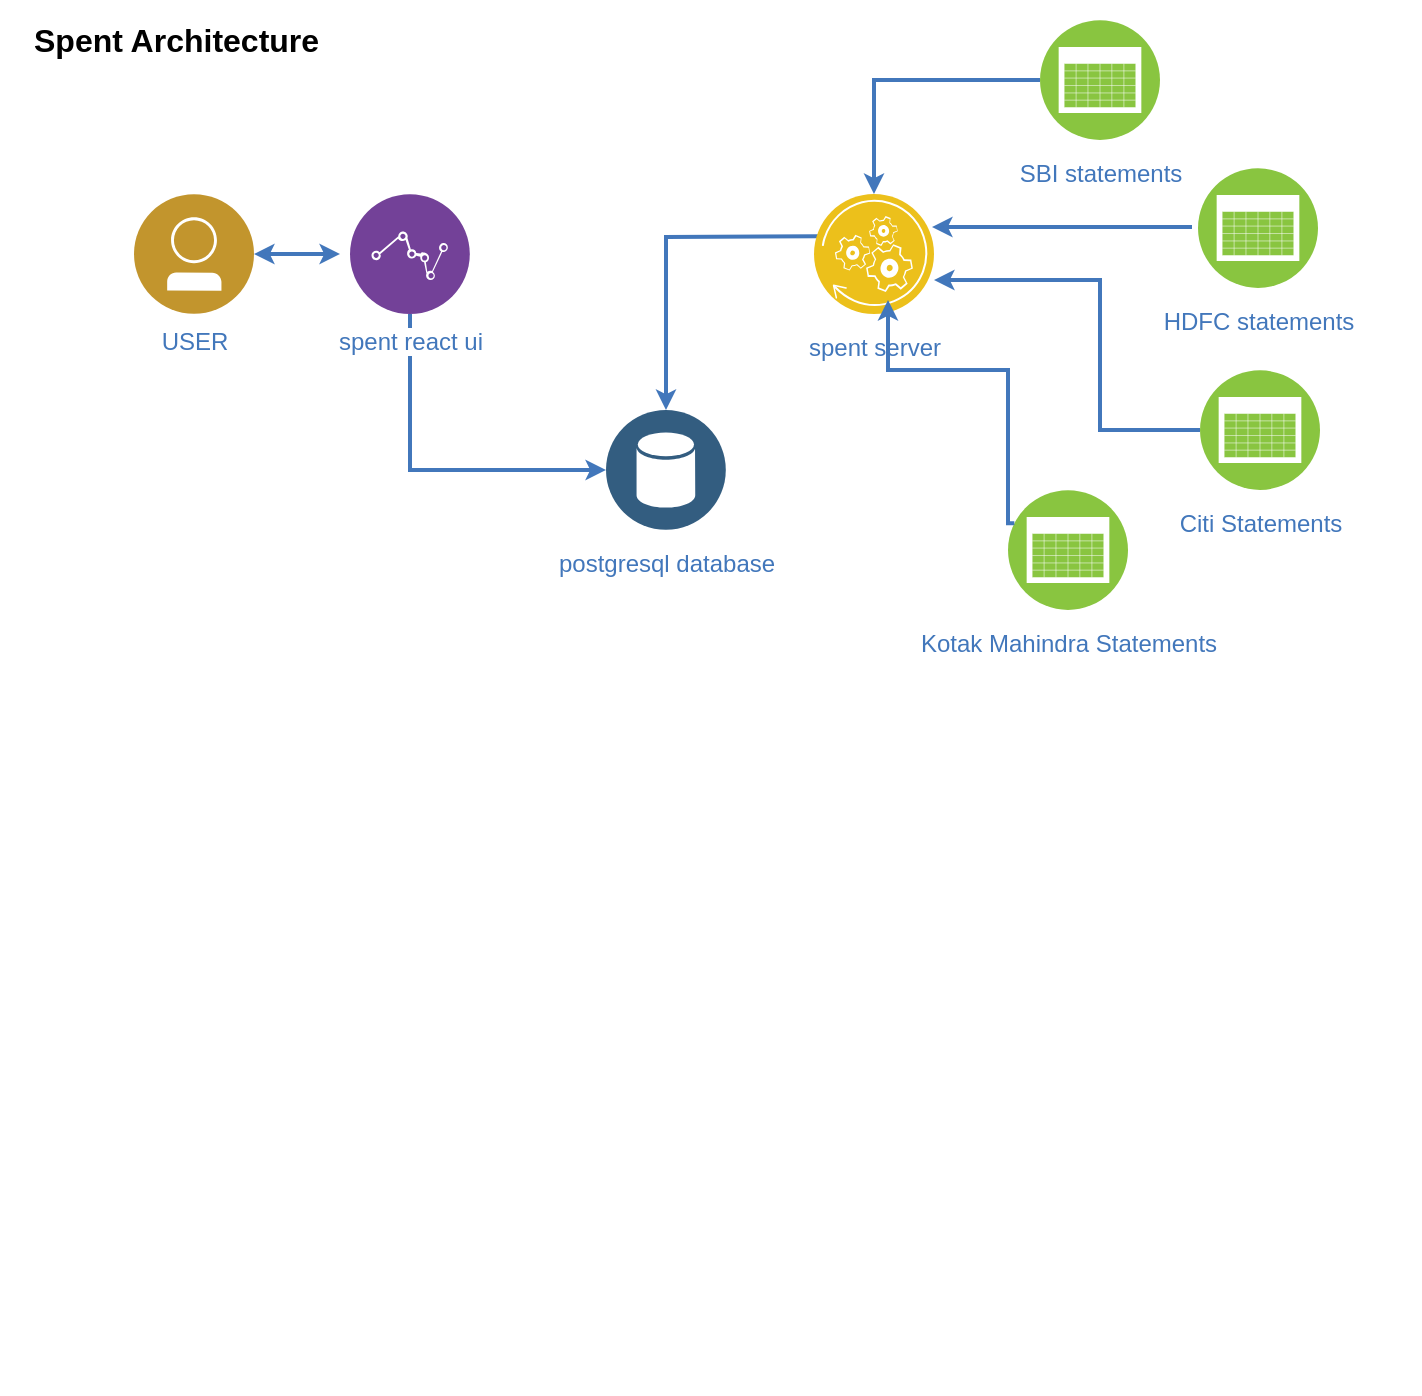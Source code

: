 <mxfile version="10.6.8" type="device"><diagram id="2f404044-711c-603c-8f00-f6bb4c023d3c" name="Page-1"><mxGraphModel dx="875" dy="473" grid="1" gridSize="10" guides="1" tooltips="1" connect="1" arrows="1" fold="1" page="1" pageScale="1" pageWidth="1169" pageHeight="827" background="#ffffff" math="0" shadow="0"><root><mxCell id="0"/><mxCell id="1" parent="0"/><mxCell id="63" value="" style="swimlane;shadow=0;strokeColor=none;fillColor=#ffffff;fontColor=none;align=right;startSize=0;collapsible=0;noLabel=1;strokeWidth=3;swimlaneLine=0;" parent="1" vertex="1"><mxGeometry x="180" y="100" width="710" height="380" as="geometry"/></mxCell><mxCell id="242" style="edgeStyle=elbowEdgeStyle;rounded=0;elbow=vertical;html=1;exitX=0;exitY=0.5;entryX=0;entryY=0.5;labelBackgroundColor=#ffffff;startArrow=classic;startFill=1;startSize=4;endArrow=none;endFill=0;endSize=4;jettySize=auto;orthogonalLoop=1;strokeColor=#4277BB;strokeWidth=2;fontSize=12;fontColor=#4277BB;" parent="63" edge="1"><mxGeometry relative="1" as="geometry"><mxPoint x="220" y="690" as="sourcePoint"/><mxPoint x="220" y="690" as="targetPoint"/></mxGeometry></mxCell><mxCell id="279" style="edgeStyle=orthogonalEdgeStyle;rounded=0;html=1;labelBackgroundColor=#ffffff;startArrow=classic;startFill=1;startSize=4;endArrow=classic;endFill=1;endSize=4;jettySize=auto;orthogonalLoop=1;strokeColor=#4277BB;strokeWidth=2;fontSize=12;fontColor=#4277BB;" parent="63" source="243" edge="1"><mxGeometry relative="1" as="geometry"><mxPoint x="170" y="127" as="targetPoint"/></mxGeometry></mxCell><mxCell id="262" style="edgeStyle=orthogonalEdgeStyle;rounded=0;html=1;labelBackgroundColor=#ffffff;startArrow=none;startFill=0;startSize=4;endArrow=classic;endFill=1;endSize=4;jettySize=auto;orthogonalLoop=1;strokeColor=#4277BB;strokeWidth=2;fontSize=12;fontColor=#4277BB;verticalAlign=bottom;entryX=0.5;entryY=0;entryDx=0;entryDy=0;" parent="63" target="254" edge="1"><mxGeometry relative="1" as="geometry"><mxPoint x="437" y="118" as="sourcePoint"/><mxPoint x="437" y="226" as="targetPoint"/></mxGeometry></mxCell><mxCell id="270" style="edgeStyle=orthogonalEdgeStyle;rounded=0;html=1;labelBackgroundColor=#ffffff;startArrow=classic;startFill=1;startSize=4;endArrow=none;endFill=0;endSize=4;jettySize=auto;orthogonalLoop=1;strokeColor=#4277BB;strokeWidth=2;fontSize=12;fontColor=#4277BB;" parent="63" source="254" target="246" edge="1"><mxGeometry relative="1" as="geometry"><mxPoint x="255" y="176" as="targetPoint"/></mxGeometry></mxCell><mxCell id="102" value="&lt;font color=&quot;#000000&quot;&gt;Spent Architecture&lt;/font&gt;" style="text;html=1;align=left;verticalAlign=middle;fontColor=#4277BB;shadow=0;dashed=0;strokeColor=none;fillColor=none;labelBackgroundColor=none;fontStyle=1;fontSize=16;spacingLeft=5;" parent="63" vertex="1"><mxGeometry x="10" y="10" width="170" height="20" as="geometry"/></mxCell><mxCell id="243" value="USER" style="aspect=fixed;perimeter=ellipsePerimeter;html=1;align=center;shadow=0;dashed=0;image;image=img/lib/ibm/users/user.svg;labelBackgroundColor=#ffffff;strokeColor=#4277BB;strokeWidth=2;fillColor=none;gradientColor=none;fontSize=12;fontColor=#4277BB;" parent="63" vertex="1"><mxGeometry x="67" y="97.0" width="60" height="60" as="geometry"/></mxCell><mxCell id="246" value="spent react ui" style="aspect=fixed;perimeter=ellipsePerimeter;html=1;align=center;shadow=0;dashed=0;image;image=img/lib/ibm/analytics/data_repositories.svg;labelBackgroundColor=#ffffff;strokeColor=#4277BB;strokeWidth=2;fillColor=none;gradientColor=none;fontSize=12;fontColor=#4277BB;" parent="63" vertex="1"><mxGeometry x="175" y="97.0" width="60" height="60" as="geometry"/></mxCell><mxCell id="254" value="postgresql database" style="aspect=fixed;perimeter=ellipsePerimeter;html=1;align=center;shadow=0;dashed=0;image;image=img/lib/ibm/data/data_services.svg;labelBackgroundColor=#ffffff;strokeColor=#4277BB;strokeWidth=2;fillColor=none;gradientColor=none;fontSize=12;fontColor=#4277BB;spacingTop=3;" parent="63" vertex="1"><mxGeometry x="303" y="205" width="60" height="60" as="geometry"/></mxCell><mxCell id="RJO0gRaaNH-rRNTUzcK_-286" value="spent server" style="aspect=fixed;perimeter=ellipsePerimeter;html=1;align=center;shadow=0;dashed=0;fontColor=#4277BB;labelBackgroundColor=#ffffff;fontSize=12;spacingTop=3;image;image=img/lib/ibm/applications/api_polyglot_runtimes.svg;" vertex="1" parent="63"><mxGeometry x="407" y="97" width="60" height="60" as="geometry"/></mxCell><mxCell id="RJO0gRaaNH-rRNTUzcK_-293" value="SBI statements" style="aspect=fixed;perimeter=ellipsePerimeter;html=1;align=center;shadow=0;dashed=0;fontColor=#4277BB;labelBackgroundColor=#ffffff;fontSize=12;spacingTop=3;image;image=img/lib/ibm/infrastructure/event_feed.svg;" vertex="1" parent="63"><mxGeometry x="520" y="10" width="60" height="60" as="geometry"/></mxCell><mxCell id="RJO0gRaaNH-rRNTUzcK_-294" value="HDFC statements" style="aspect=fixed;perimeter=ellipsePerimeter;html=1;align=center;shadow=0;dashed=0;fontColor=#4277BB;labelBackgroundColor=#ffffff;fontSize=12;spacingTop=3;image;image=img/lib/ibm/infrastructure/event_feed.svg;" vertex="1" parent="63"><mxGeometry x="599" y="84" width="60" height="60" as="geometry"/></mxCell><mxCell id="RJO0gRaaNH-rRNTUzcK_-295" value="Citi Statements" style="aspect=fixed;perimeter=ellipsePerimeter;html=1;align=center;shadow=0;dashed=0;fontColor=#4277BB;labelBackgroundColor=#ffffff;fontSize=12;spacingTop=3;image;image=img/lib/ibm/infrastructure/event_feed.svg;" vertex="1" parent="63"><mxGeometry x="600" y="185" width="60" height="60" as="geometry"/></mxCell><mxCell id="RJO0gRaaNH-rRNTUzcK_-296" value="Kotak Mahindra Statements" style="aspect=fixed;perimeter=ellipsePerimeter;html=1;align=center;shadow=0;dashed=0;fontColor=#4277BB;labelBackgroundColor=#ffffff;fontSize=12;spacingTop=3;image;image=img/lib/ibm/infrastructure/event_feed.svg;" vertex="1" parent="63"><mxGeometry x="504" y="245" width="60" height="60" as="geometry"/></mxCell><mxCell id="RJO0gRaaNH-rRNTUzcK_-297" style="edgeStyle=orthogonalEdgeStyle;rounded=0;html=1;labelBackgroundColor=#ffffff;startArrow=none;startFill=0;startSize=4;endArrow=classic;endFill=1;endSize=4;jettySize=auto;orthogonalLoop=1;strokeColor=#4277BB;strokeWidth=2;fontSize=12;fontColor=#4277BB;verticalAlign=bottom;" edge="1" parent="63" source="RJO0gRaaNH-rRNTUzcK_-293" target="RJO0gRaaNH-rRNTUzcK_-286"><mxGeometry relative="1" as="geometry"><mxPoint x="447" y="128" as="sourcePoint"/><mxPoint x="447" y="236" as="targetPoint"/></mxGeometry></mxCell><mxCell id="RJO0gRaaNH-rRNTUzcK_-299" style="edgeStyle=orthogonalEdgeStyle;rounded=0;html=1;labelBackgroundColor=#ffffff;startArrow=none;startFill=0;startSize=4;endArrow=classic;endFill=1;endSize=4;jettySize=auto;orthogonalLoop=1;strokeColor=#4277BB;strokeWidth=2;fontSize=12;fontColor=#4277BB;verticalAlign=bottom;exitX=0;exitY=0.5;exitDx=0;exitDy=0;" edge="1" parent="63" source="RJO0gRaaNH-rRNTUzcK_-295"><mxGeometry relative="1" as="geometry"><mxPoint x="600" y="130" as="sourcePoint"/><mxPoint x="467" y="140" as="targetPoint"/><Array as="points"><mxPoint x="550" y="215"/><mxPoint x="550" y="140"/></Array></mxGeometry></mxCell><mxCell id="RJO0gRaaNH-rRNTUzcK_-300" style="edgeStyle=orthogonalEdgeStyle;rounded=0;html=1;labelBackgroundColor=#ffffff;startArrow=none;startFill=0;startSize=4;endArrow=classic;endFill=1;endSize=4;jettySize=auto;orthogonalLoop=1;strokeColor=#4277BB;strokeWidth=2;fontSize=12;fontColor=#4277BB;verticalAlign=bottom;exitX=0;exitY=0.25;exitDx=0;exitDy=0;" edge="1" parent="63" source="RJO0gRaaNH-rRNTUzcK_-296"><mxGeometry relative="1" as="geometry"><mxPoint x="561" y="185" as="sourcePoint"/><mxPoint x="444" y="150" as="targetPoint"/><Array as="points"><mxPoint x="504" y="262"/><mxPoint x="504" y="185"/><mxPoint x="444" y="185"/></Array></mxGeometry></mxCell><mxCell id="RJO0gRaaNH-rRNTUzcK_-298" style="edgeStyle=orthogonalEdgeStyle;rounded=0;html=1;labelBackgroundColor=#ffffff;startArrow=none;startFill=0;startSize=4;endArrow=classic;endFill=1;endSize=4;jettySize=auto;orthogonalLoop=1;strokeColor=#4277BB;strokeWidth=2;fontSize=12;fontColor=#4277BB;verticalAlign=bottom;" edge="1" parent="1"><mxGeometry relative="1" as="geometry"><mxPoint x="776" y="213.5" as="sourcePoint"/><mxPoint x="646" y="213.5" as="targetPoint"/><Array as="points"><mxPoint x="650" y="213.5"/></Array></mxGeometry></mxCell></root></mxGraphModel></diagram></mxfile>